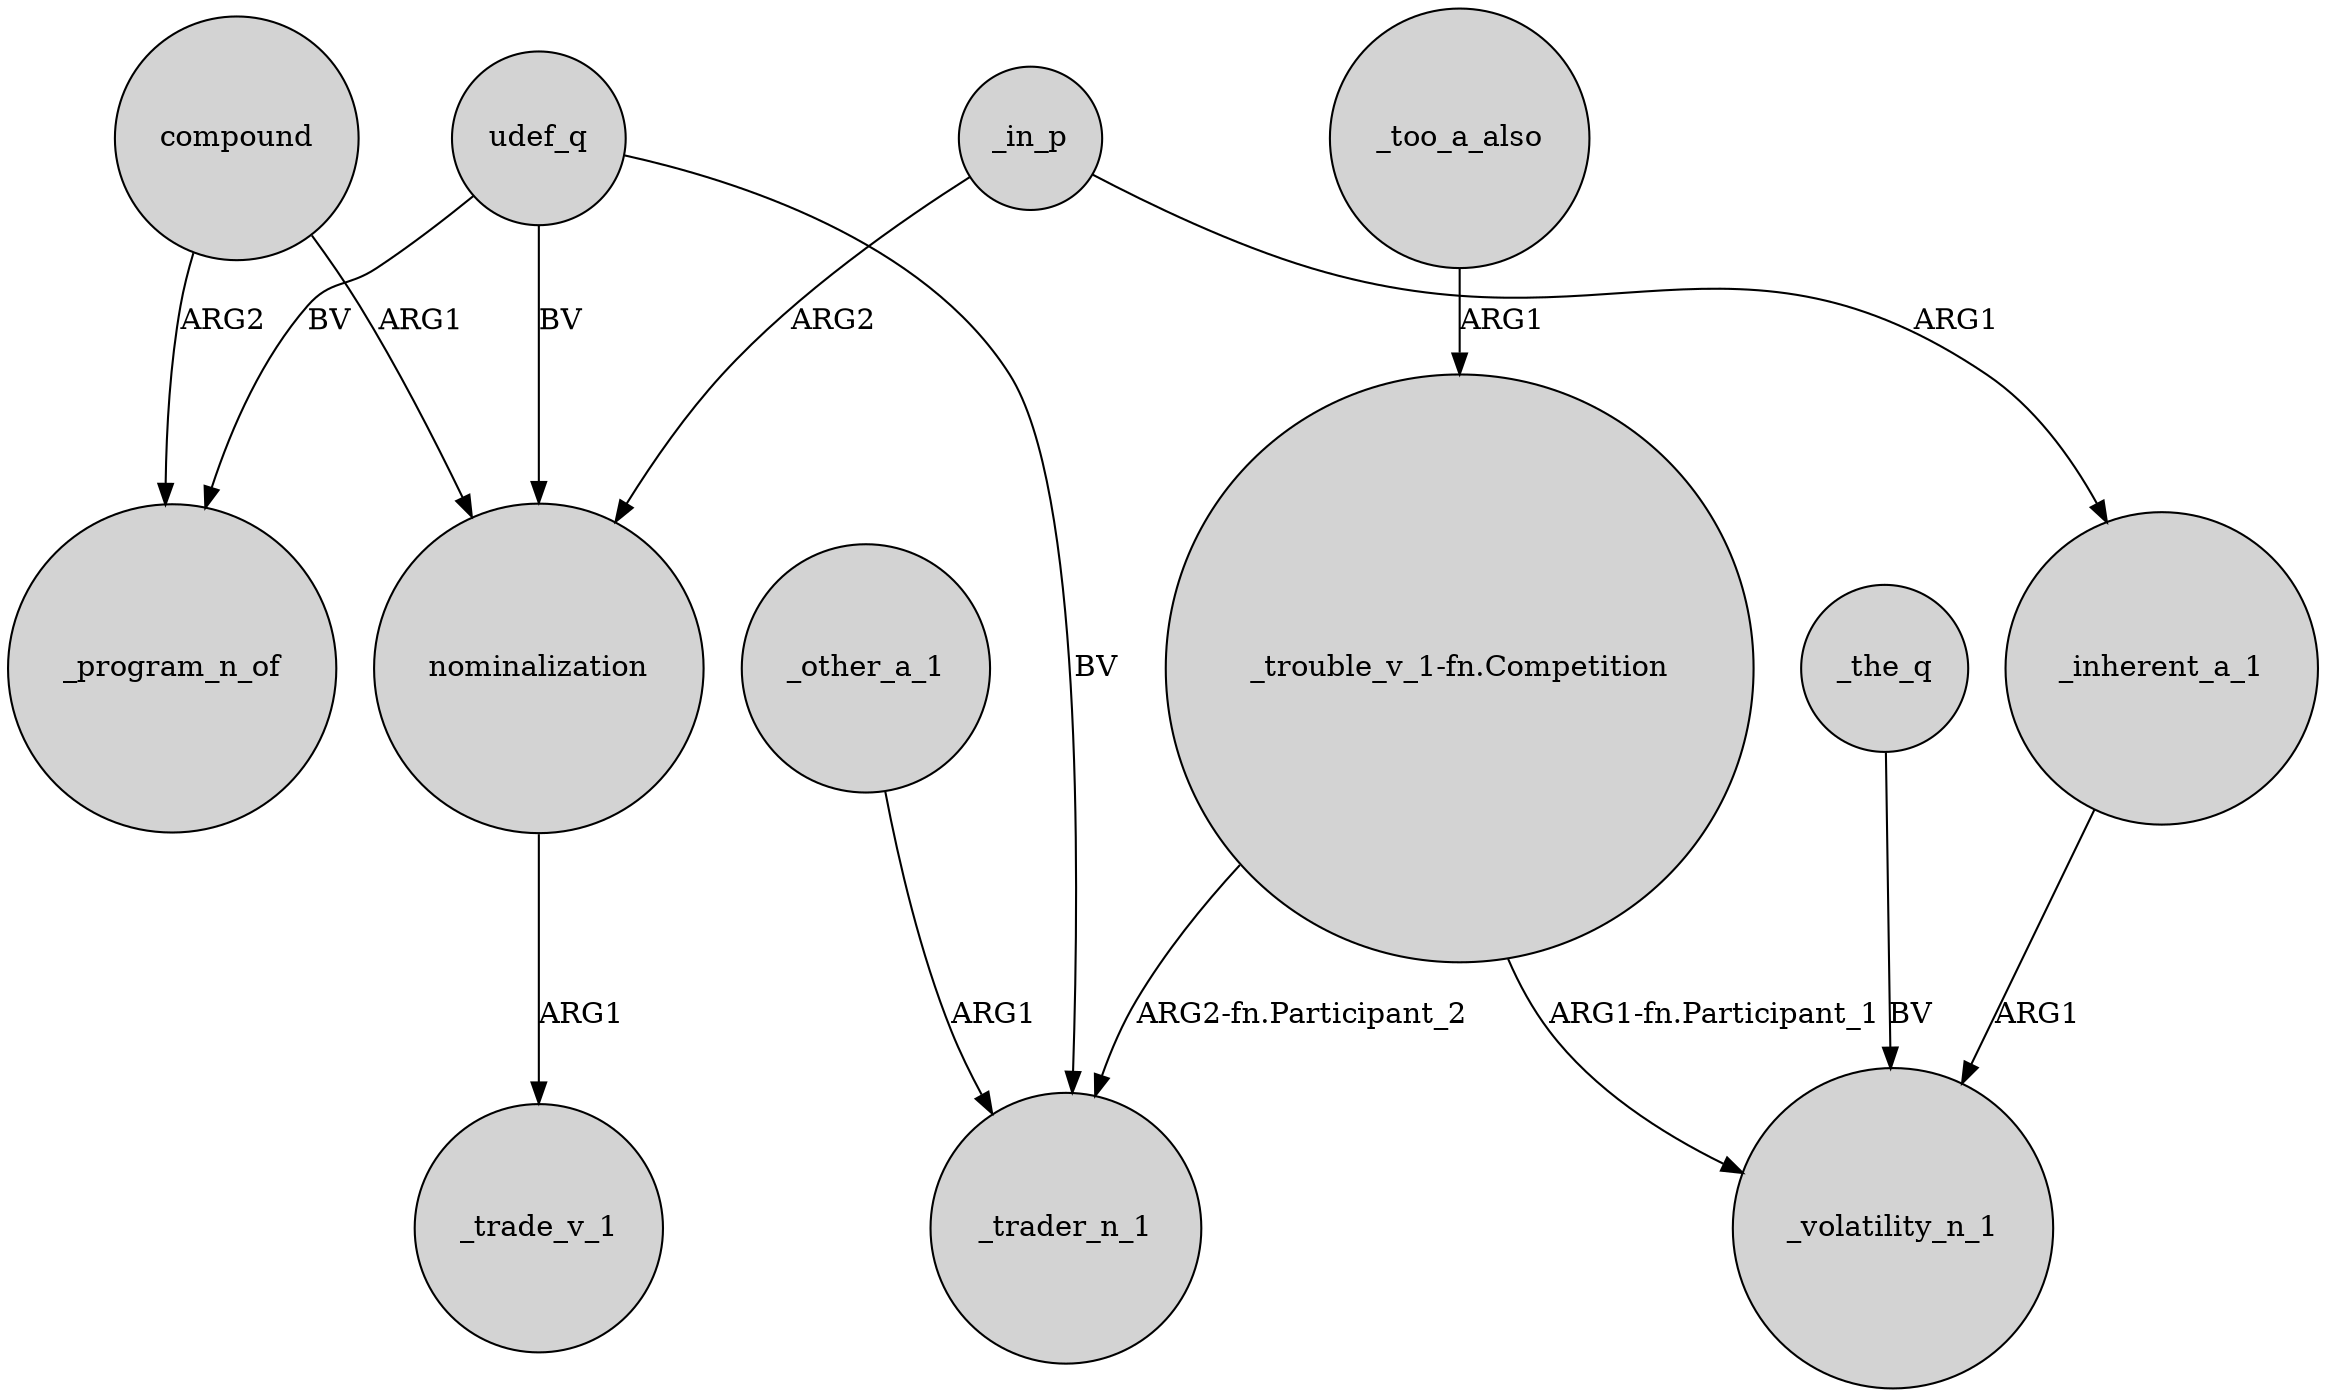 digraph {
	node [shape=circle style=filled]
	compound -> nominalization [label=ARG1]
	_too_a_also -> "_trouble_v_1-fn.Competition" [label=ARG1]
	_inherent_a_1 -> _volatility_n_1 [label=ARG1]
	udef_q -> _program_n_of [label=BV]
	_in_p -> nominalization [label=ARG2]
	_the_q -> _volatility_n_1 [label=BV]
	_other_a_1 -> _trader_n_1 [label=ARG1]
	_in_p -> _inherent_a_1 [label=ARG1]
	"_trouble_v_1-fn.Competition" -> _trader_n_1 [label="ARG2-fn.Participant_2"]
	compound -> _program_n_of [label=ARG2]
	"_trouble_v_1-fn.Competition" -> _volatility_n_1 [label="ARG1-fn.Participant_1"]
	nominalization -> _trade_v_1 [label=ARG1]
	udef_q -> _trader_n_1 [label=BV]
	udef_q -> nominalization [label=BV]
}
